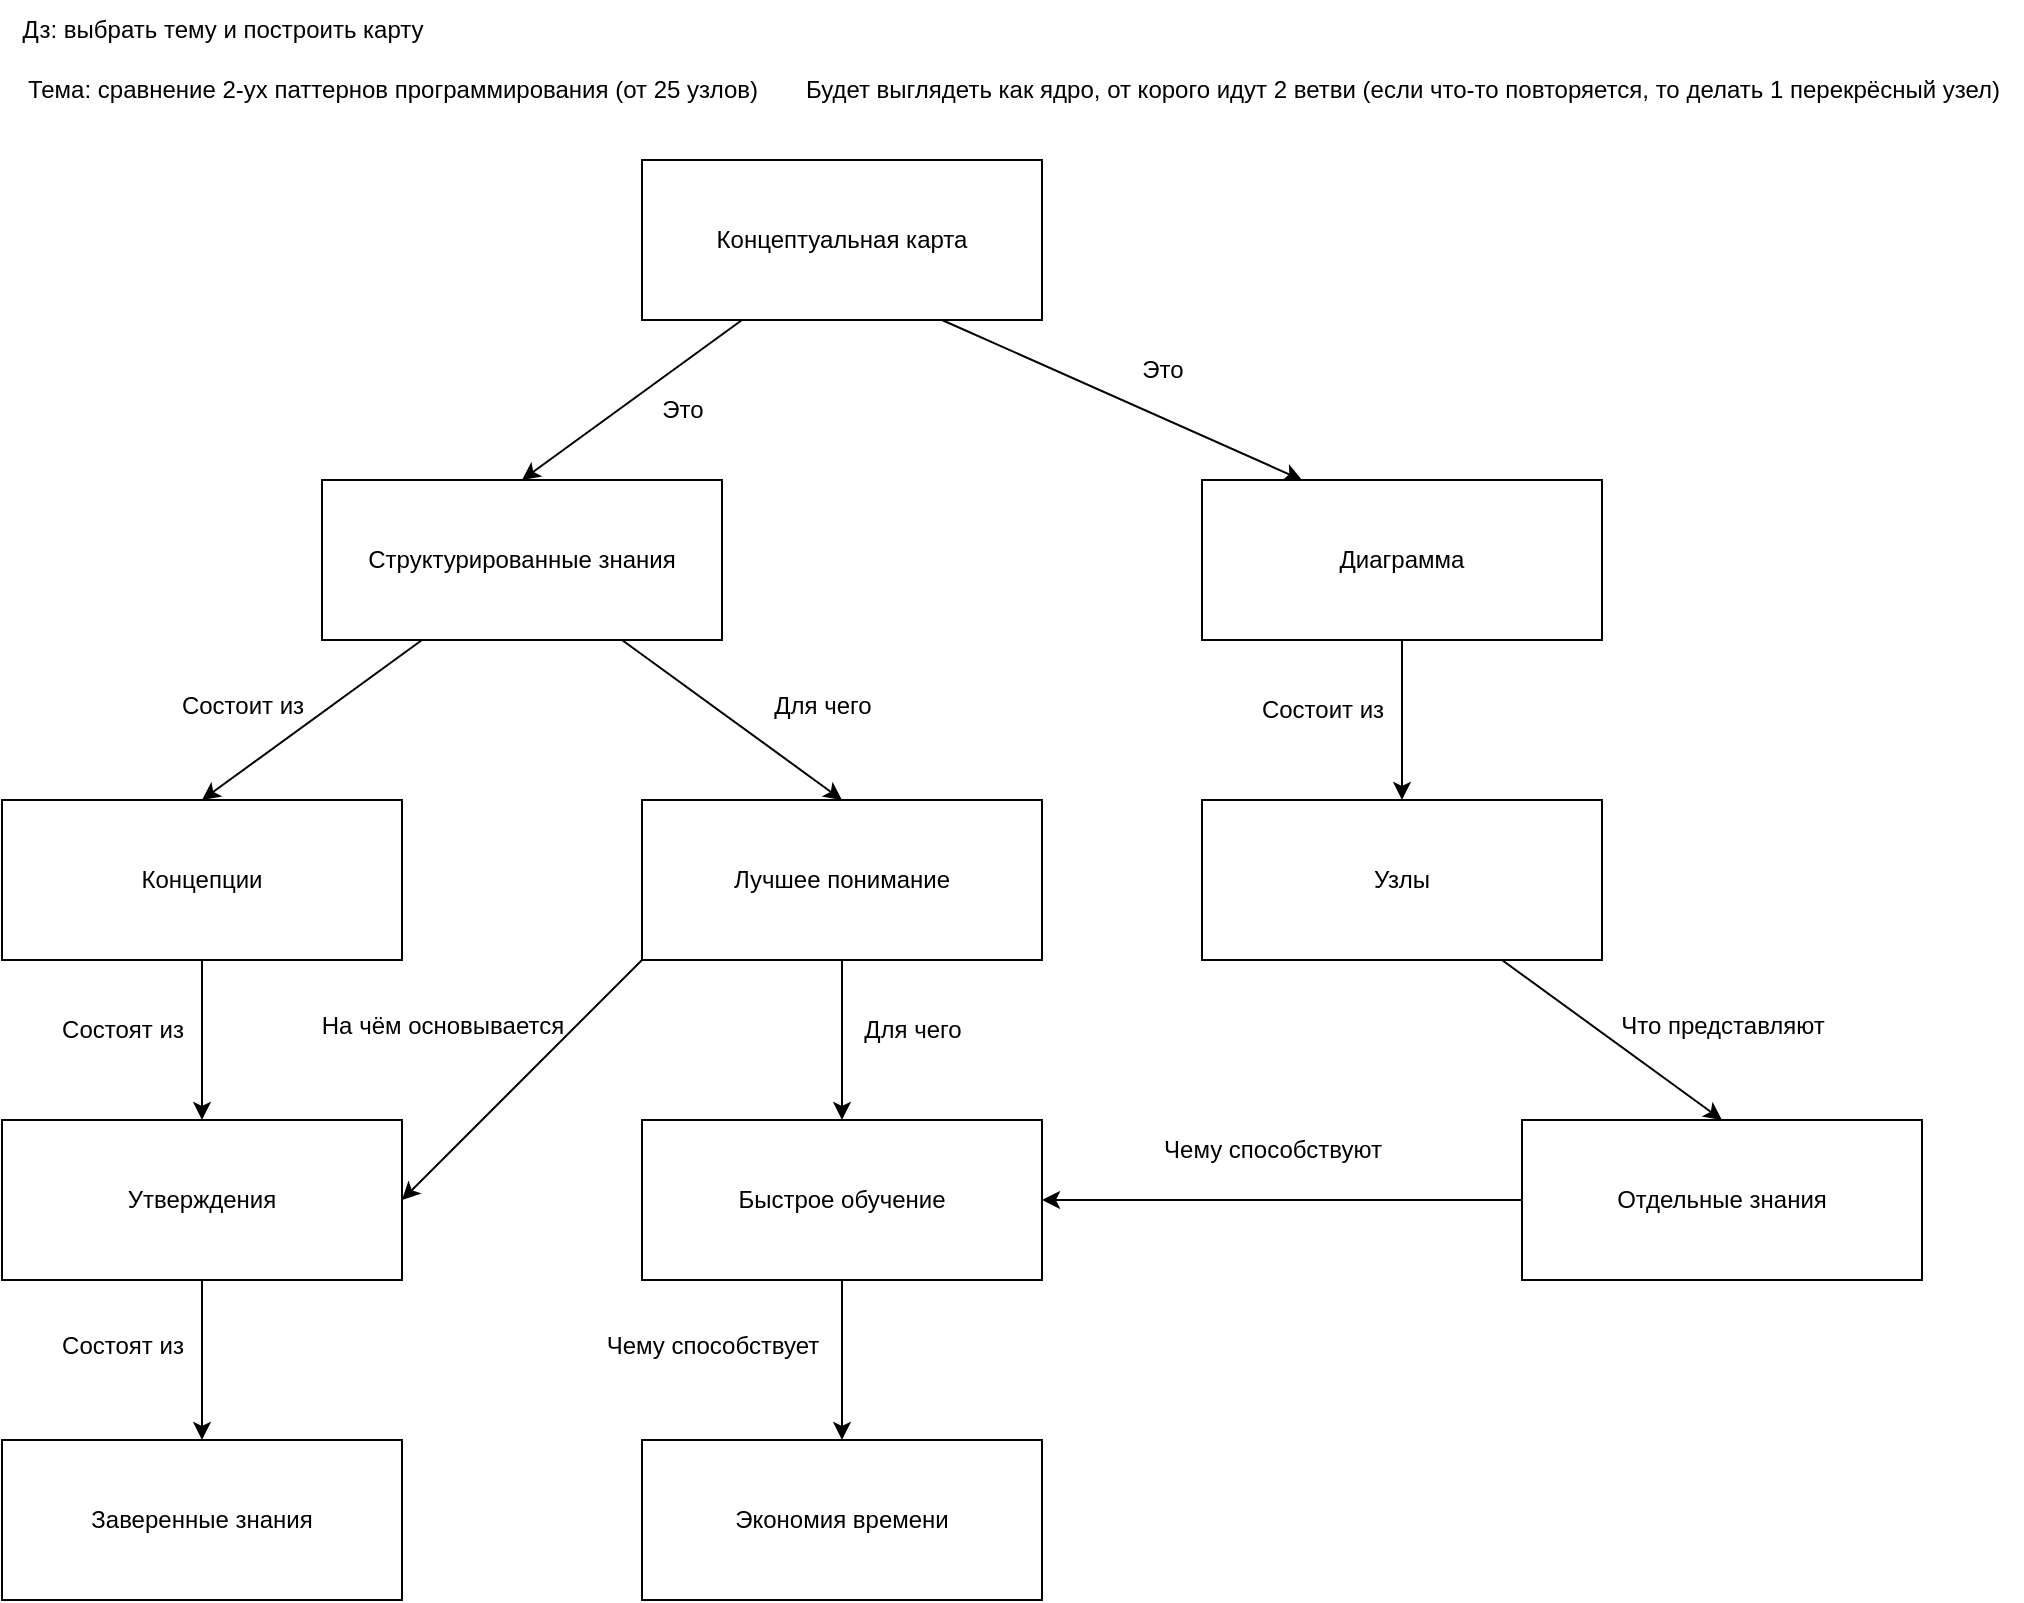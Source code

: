 <mxfile version="24.4.4" type="device">
  <diagram name="Страница — 1" id="kKsLJAYhnf5yHx6pS-Rv">
    <mxGraphModel dx="2333" dy="1207" grid="1" gridSize="10" guides="1" tooltips="1" connect="1" arrows="1" fold="1" page="1" pageScale="1" pageWidth="827" pageHeight="1169" math="0" shadow="0">
      <root>
        <mxCell id="0" />
        <mxCell id="1" parent="0" />
        <mxCell id="L4vhiQLJE88F6BMQA0AO-1" value="Концептуальная карта" style="rounded=0;whiteSpace=wrap;html=1;" vertex="1" parent="1">
          <mxGeometry x="320" y="80" width="200" height="80" as="geometry" />
        </mxCell>
        <mxCell id="L4vhiQLJE88F6BMQA0AO-2" value="Структурированные знания" style="rounded=0;whiteSpace=wrap;html=1;" vertex="1" parent="1">
          <mxGeometry x="160" y="240" width="200" height="80" as="geometry" />
        </mxCell>
        <mxCell id="L4vhiQLJE88F6BMQA0AO-3" value="" style="endArrow=classic;html=1;rounded=0;exitX=0.25;exitY=1;exitDx=0;exitDy=0;entryX=0.5;entryY=0;entryDx=0;entryDy=0;" edge="1" parent="1" source="L4vhiQLJE88F6BMQA0AO-1" target="L4vhiQLJE88F6BMQA0AO-2">
          <mxGeometry width="50" height="50" relative="1" as="geometry">
            <mxPoint x="430" y="230" as="sourcePoint" />
            <mxPoint x="480" y="180" as="targetPoint" />
          </mxGeometry>
        </mxCell>
        <mxCell id="L4vhiQLJE88F6BMQA0AO-4" value="Концепции" style="rounded=0;whiteSpace=wrap;html=1;" vertex="1" parent="1">
          <mxGeometry y="400" width="200" height="80" as="geometry" />
        </mxCell>
        <mxCell id="L4vhiQLJE88F6BMQA0AO-5" value="" style="endArrow=classic;html=1;rounded=0;exitX=0.25;exitY=1;exitDx=0;exitDy=0;entryX=0.5;entryY=0;entryDx=0;entryDy=0;" edge="1" parent="1" source="L4vhiQLJE88F6BMQA0AO-2" target="L4vhiQLJE88F6BMQA0AO-4">
          <mxGeometry width="50" height="50" relative="1" as="geometry">
            <mxPoint x="30" y="340" as="sourcePoint" />
            <mxPoint x="80" y="290" as="targetPoint" />
          </mxGeometry>
        </mxCell>
        <mxCell id="L4vhiQLJE88F6BMQA0AO-6" value="Состоит из" style="text;html=1;align=center;verticalAlign=middle;resizable=0;points=[];autosize=1;strokeColor=none;fillColor=none;" vertex="1" parent="1">
          <mxGeometry x="80" y="338" width="80" height="30" as="geometry" />
        </mxCell>
        <mxCell id="L4vhiQLJE88F6BMQA0AO-7" value="Это" style="text;html=1;align=center;verticalAlign=middle;resizable=0;points=[];autosize=1;strokeColor=none;fillColor=none;" vertex="1" parent="1">
          <mxGeometry x="320" y="190" width="40" height="30" as="geometry" />
        </mxCell>
        <mxCell id="L4vhiQLJE88F6BMQA0AO-8" value="Лучшее понимание" style="rounded=0;whiteSpace=wrap;html=1;" vertex="1" parent="1">
          <mxGeometry x="320" y="400" width="200" height="80" as="geometry" />
        </mxCell>
        <mxCell id="L4vhiQLJE88F6BMQA0AO-9" value="" style="endArrow=classic;html=1;rounded=0;exitX=0.75;exitY=1;exitDx=0;exitDy=0;entryX=0.5;entryY=0;entryDx=0;entryDy=0;" edge="1" parent="1" source="L4vhiQLJE88F6BMQA0AO-2" target="L4vhiQLJE88F6BMQA0AO-8">
          <mxGeometry width="50" height="50" relative="1" as="geometry">
            <mxPoint x="400" y="380" as="sourcePoint" />
            <mxPoint x="450" y="330" as="targetPoint" />
          </mxGeometry>
        </mxCell>
        <mxCell id="L4vhiQLJE88F6BMQA0AO-10" value="Для чего" style="text;html=1;align=center;verticalAlign=middle;resizable=0;points=[];autosize=1;strokeColor=none;fillColor=none;" vertex="1" parent="1">
          <mxGeometry x="375" y="338" width="70" height="30" as="geometry" />
        </mxCell>
        <mxCell id="L4vhiQLJE88F6BMQA0AO-11" value="Утверждения" style="rounded=0;whiteSpace=wrap;html=1;" vertex="1" parent="1">
          <mxGeometry y="560" width="200" height="80" as="geometry" />
        </mxCell>
        <mxCell id="L4vhiQLJE88F6BMQA0AO-12" value="" style="endArrow=classic;html=1;rounded=0;exitX=0.5;exitY=1;exitDx=0;exitDy=0;entryX=0.5;entryY=0;entryDx=0;entryDy=0;" edge="1" parent="1" source="L4vhiQLJE88F6BMQA0AO-4" target="L4vhiQLJE88F6BMQA0AO-11">
          <mxGeometry width="50" height="50" relative="1" as="geometry">
            <mxPoint x="160" y="560" as="sourcePoint" />
            <mxPoint x="210" y="510" as="targetPoint" />
          </mxGeometry>
        </mxCell>
        <mxCell id="L4vhiQLJE88F6BMQA0AO-13" value="Состоят из" style="text;html=1;align=center;verticalAlign=middle;resizable=0;points=[];autosize=1;strokeColor=none;fillColor=none;" vertex="1" parent="1">
          <mxGeometry x="20" y="500" width="80" height="30" as="geometry" />
        </mxCell>
        <mxCell id="L4vhiQLJE88F6BMQA0AO-14" value="Диаграмма" style="rounded=0;whiteSpace=wrap;html=1;" vertex="1" parent="1">
          <mxGeometry x="600" y="240" width="200" height="80" as="geometry" />
        </mxCell>
        <mxCell id="L4vhiQLJE88F6BMQA0AO-15" value="Дз: выбрать тему и построить карту" style="text;html=1;align=center;verticalAlign=middle;resizable=0;points=[];autosize=1;strokeColor=none;fillColor=none;" vertex="1" parent="1">
          <mxGeometry width="220" height="30" as="geometry" />
        </mxCell>
        <mxCell id="L4vhiQLJE88F6BMQA0AO-16" value="" style="endArrow=classic;html=1;rounded=0;exitX=0.75;exitY=1;exitDx=0;exitDy=0;entryX=0.25;entryY=0;entryDx=0;entryDy=0;" edge="1" parent="1" source="L4vhiQLJE88F6BMQA0AO-1" target="L4vhiQLJE88F6BMQA0AO-14">
          <mxGeometry width="50" height="50" relative="1" as="geometry">
            <mxPoint x="620" y="270" as="sourcePoint" />
            <mxPoint x="670" y="220" as="targetPoint" />
          </mxGeometry>
        </mxCell>
        <mxCell id="L4vhiQLJE88F6BMQA0AO-17" value="Это" style="text;html=1;align=center;verticalAlign=middle;resizable=0;points=[];autosize=1;strokeColor=none;fillColor=none;" vertex="1" parent="1">
          <mxGeometry x="560" y="170" width="40" height="30" as="geometry" />
        </mxCell>
        <mxCell id="L4vhiQLJE88F6BMQA0AO-18" value="Быстрое обучение" style="rounded=0;whiteSpace=wrap;html=1;" vertex="1" parent="1">
          <mxGeometry x="320" y="560" width="200" height="80" as="geometry" />
        </mxCell>
        <mxCell id="L4vhiQLJE88F6BMQA0AO-19" value="" style="endArrow=classic;html=1;rounded=0;exitX=0.5;exitY=1;exitDx=0;exitDy=0;entryX=0.5;entryY=0;entryDx=0;entryDy=0;" edge="1" parent="1" source="L4vhiQLJE88F6BMQA0AO-8" target="L4vhiQLJE88F6BMQA0AO-18">
          <mxGeometry width="50" height="50" relative="1" as="geometry">
            <mxPoint x="580" y="530" as="sourcePoint" />
            <mxPoint x="630" y="480" as="targetPoint" />
          </mxGeometry>
        </mxCell>
        <mxCell id="L4vhiQLJE88F6BMQA0AO-20" value="Для чего" style="text;html=1;align=center;verticalAlign=middle;resizable=0;points=[];autosize=1;strokeColor=none;fillColor=none;" vertex="1" parent="1">
          <mxGeometry x="420" y="500" width="70" height="30" as="geometry" />
        </mxCell>
        <mxCell id="L4vhiQLJE88F6BMQA0AO-21" value="Узлы" style="rounded=0;whiteSpace=wrap;html=1;" vertex="1" parent="1">
          <mxGeometry x="600" y="400" width="200" height="80" as="geometry" />
        </mxCell>
        <mxCell id="L4vhiQLJE88F6BMQA0AO-22" value="" style="endArrow=classic;html=1;rounded=0;exitX=0.5;exitY=1;exitDx=0;exitDy=0;entryX=0.5;entryY=0;entryDx=0;entryDy=0;" edge="1" parent="1" source="L4vhiQLJE88F6BMQA0AO-14" target="L4vhiQLJE88F6BMQA0AO-21">
          <mxGeometry width="50" height="50" relative="1" as="geometry">
            <mxPoint x="750" y="390" as="sourcePoint" />
            <mxPoint x="800" y="340" as="targetPoint" />
          </mxGeometry>
        </mxCell>
        <mxCell id="L4vhiQLJE88F6BMQA0AO-23" value="Состоит из" style="text;html=1;align=center;verticalAlign=middle;resizable=0;points=[];autosize=1;strokeColor=none;fillColor=none;" vertex="1" parent="1">
          <mxGeometry x="620" y="340" width="80" height="30" as="geometry" />
        </mxCell>
        <mxCell id="L4vhiQLJE88F6BMQA0AO-24" value="Отдельные знания" style="rounded=0;whiteSpace=wrap;html=1;" vertex="1" parent="1">
          <mxGeometry x="760" y="560" width="200" height="80" as="geometry" />
        </mxCell>
        <mxCell id="L4vhiQLJE88F6BMQA0AO-25" value="" style="endArrow=classic;html=1;rounded=0;exitX=0.75;exitY=1;exitDx=0;exitDy=0;entryX=0.5;entryY=0;entryDx=0;entryDy=0;" edge="1" parent="1" source="L4vhiQLJE88F6BMQA0AO-21" target="L4vhiQLJE88F6BMQA0AO-24">
          <mxGeometry width="50" height="50" relative="1" as="geometry">
            <mxPoint x="900" y="490" as="sourcePoint" />
            <mxPoint x="950" y="440" as="targetPoint" />
          </mxGeometry>
        </mxCell>
        <mxCell id="L4vhiQLJE88F6BMQA0AO-26" value="Что представляют" style="text;html=1;align=center;verticalAlign=middle;resizable=0;points=[];autosize=1;strokeColor=none;fillColor=none;" vertex="1" parent="1">
          <mxGeometry x="795" y="498" width="130" height="30" as="geometry" />
        </mxCell>
        <mxCell id="L4vhiQLJE88F6BMQA0AO-27" value="" style="endArrow=classic;html=1;rounded=0;exitX=0;exitY=0.5;exitDx=0;exitDy=0;entryX=1;entryY=0.5;entryDx=0;entryDy=0;" edge="1" parent="1" source="L4vhiQLJE88F6BMQA0AO-24" target="L4vhiQLJE88F6BMQA0AO-18">
          <mxGeometry width="50" height="50" relative="1" as="geometry">
            <mxPoint x="810" y="610" as="sourcePoint" />
            <mxPoint x="860" y="560" as="targetPoint" />
          </mxGeometry>
        </mxCell>
        <mxCell id="L4vhiQLJE88F6BMQA0AO-28" value="Чему способствуют" style="text;html=1;align=center;verticalAlign=middle;resizable=0;points=[];autosize=1;strokeColor=none;fillColor=none;" vertex="1" parent="1">
          <mxGeometry x="570" y="560" width="130" height="30" as="geometry" />
        </mxCell>
        <mxCell id="L4vhiQLJE88F6BMQA0AO-30" value="Тема: сравнение 2-ух паттернов программирования (от 25 узлов)" style="text;html=1;align=center;verticalAlign=middle;resizable=0;points=[];autosize=1;strokeColor=none;fillColor=none;" vertex="1" parent="1">
          <mxGeometry y="30" width="390" height="30" as="geometry" />
        </mxCell>
        <mxCell id="L4vhiQLJE88F6BMQA0AO-31" value="Будет выглядеть как ядро, от корого идут 2 ветви (если что-то повторяется, то делать 1 перекрёсный узел)" style="text;html=1;align=center;verticalAlign=middle;resizable=0;points=[];autosize=1;strokeColor=none;fillColor=none;" vertex="1" parent="1">
          <mxGeometry x="390" y="30" width="620" height="30" as="geometry" />
        </mxCell>
        <mxCell id="L4vhiQLJE88F6BMQA0AO-35" value="" style="endArrow=classic;html=1;rounded=0;exitX=0;exitY=1;exitDx=0;exitDy=0;entryX=1;entryY=0.5;entryDx=0;entryDy=0;" edge="1" parent="1" source="L4vhiQLJE88F6BMQA0AO-8" target="L4vhiQLJE88F6BMQA0AO-11">
          <mxGeometry width="50" height="50" relative="1" as="geometry">
            <mxPoint x="250" y="740" as="sourcePoint" />
            <mxPoint x="300" y="690" as="targetPoint" />
          </mxGeometry>
        </mxCell>
        <mxCell id="L4vhiQLJE88F6BMQA0AO-36" value="На чём основывается" style="text;html=1;align=center;verticalAlign=middle;resizable=0;points=[];autosize=1;strokeColor=none;fillColor=none;" vertex="1" parent="1">
          <mxGeometry x="150" y="498" width="140" height="30" as="geometry" />
        </mxCell>
        <mxCell id="L4vhiQLJE88F6BMQA0AO-37" value="Заверенные знания" style="rounded=0;whiteSpace=wrap;html=1;" vertex="1" parent="1">
          <mxGeometry y="720" width="200" height="80" as="geometry" />
        </mxCell>
        <mxCell id="L4vhiQLJE88F6BMQA0AO-38" value="" style="endArrow=classic;html=1;rounded=0;exitX=0.5;exitY=1;exitDx=0;exitDy=0;entryX=0.5;entryY=0;entryDx=0;entryDy=0;" edge="1" parent="1" source="L4vhiQLJE88F6BMQA0AO-11" target="L4vhiQLJE88F6BMQA0AO-37">
          <mxGeometry width="50" height="50" relative="1" as="geometry">
            <mxPoint x="140" y="710" as="sourcePoint" />
            <mxPoint x="190" y="660" as="targetPoint" />
          </mxGeometry>
        </mxCell>
        <mxCell id="L4vhiQLJE88F6BMQA0AO-39" value="Экономия времени" style="rounded=0;whiteSpace=wrap;html=1;" vertex="1" parent="1">
          <mxGeometry x="320" y="720" width="200" height="80" as="geometry" />
        </mxCell>
        <mxCell id="L4vhiQLJE88F6BMQA0AO-40" value="Состоят из" style="text;html=1;align=center;verticalAlign=middle;resizable=0;points=[];autosize=1;strokeColor=none;fillColor=none;" vertex="1" parent="1">
          <mxGeometry x="20" y="658" width="80" height="30" as="geometry" />
        </mxCell>
        <mxCell id="L4vhiQLJE88F6BMQA0AO-41" value="" style="endArrow=classic;html=1;rounded=0;exitX=0.5;exitY=1;exitDx=0;exitDy=0;entryX=0.5;entryY=0;entryDx=0;entryDy=0;" edge="1" parent="1" source="L4vhiQLJE88F6BMQA0AO-18" target="L4vhiQLJE88F6BMQA0AO-39">
          <mxGeometry width="50" height="50" relative="1" as="geometry">
            <mxPoint x="440" y="700" as="sourcePoint" />
            <mxPoint x="490" y="650" as="targetPoint" />
          </mxGeometry>
        </mxCell>
        <mxCell id="L4vhiQLJE88F6BMQA0AO-42" value="Чему способствует" style="text;html=1;align=center;verticalAlign=middle;resizable=0;points=[];autosize=1;strokeColor=none;fillColor=none;" vertex="1" parent="1">
          <mxGeometry x="290" y="658" width="130" height="30" as="geometry" />
        </mxCell>
      </root>
    </mxGraphModel>
  </diagram>
</mxfile>

